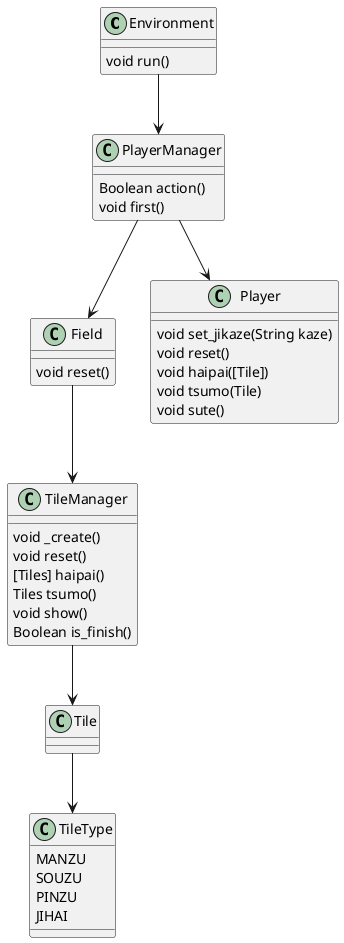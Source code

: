 @startuml class
class Environment {
    void run()
}
class Field {
    void reset()
}
class TileManager {
    void _create()
    void reset()
    [Tiles] haipai()
    Tiles tsumo()
    void show()
    Boolean is_finish()
}
class Tile {

}
class PlayerManager {
    Boolean action()
    void first()
}
class Player {
    void set_jikaze(String kaze)
    void reset()
    void haipai([Tile])
    void tsumo(Tile)
    void sute()
}
class TileType {
    MANZU
    SOUZU
    PINZU
    JIHAI
}
Environment --> PlayerManager
Field --> TileManager
TileManager --> Tile
Tile --> TileType
PlayerManager --> Player
PlayerManager --> Field
@enduml
